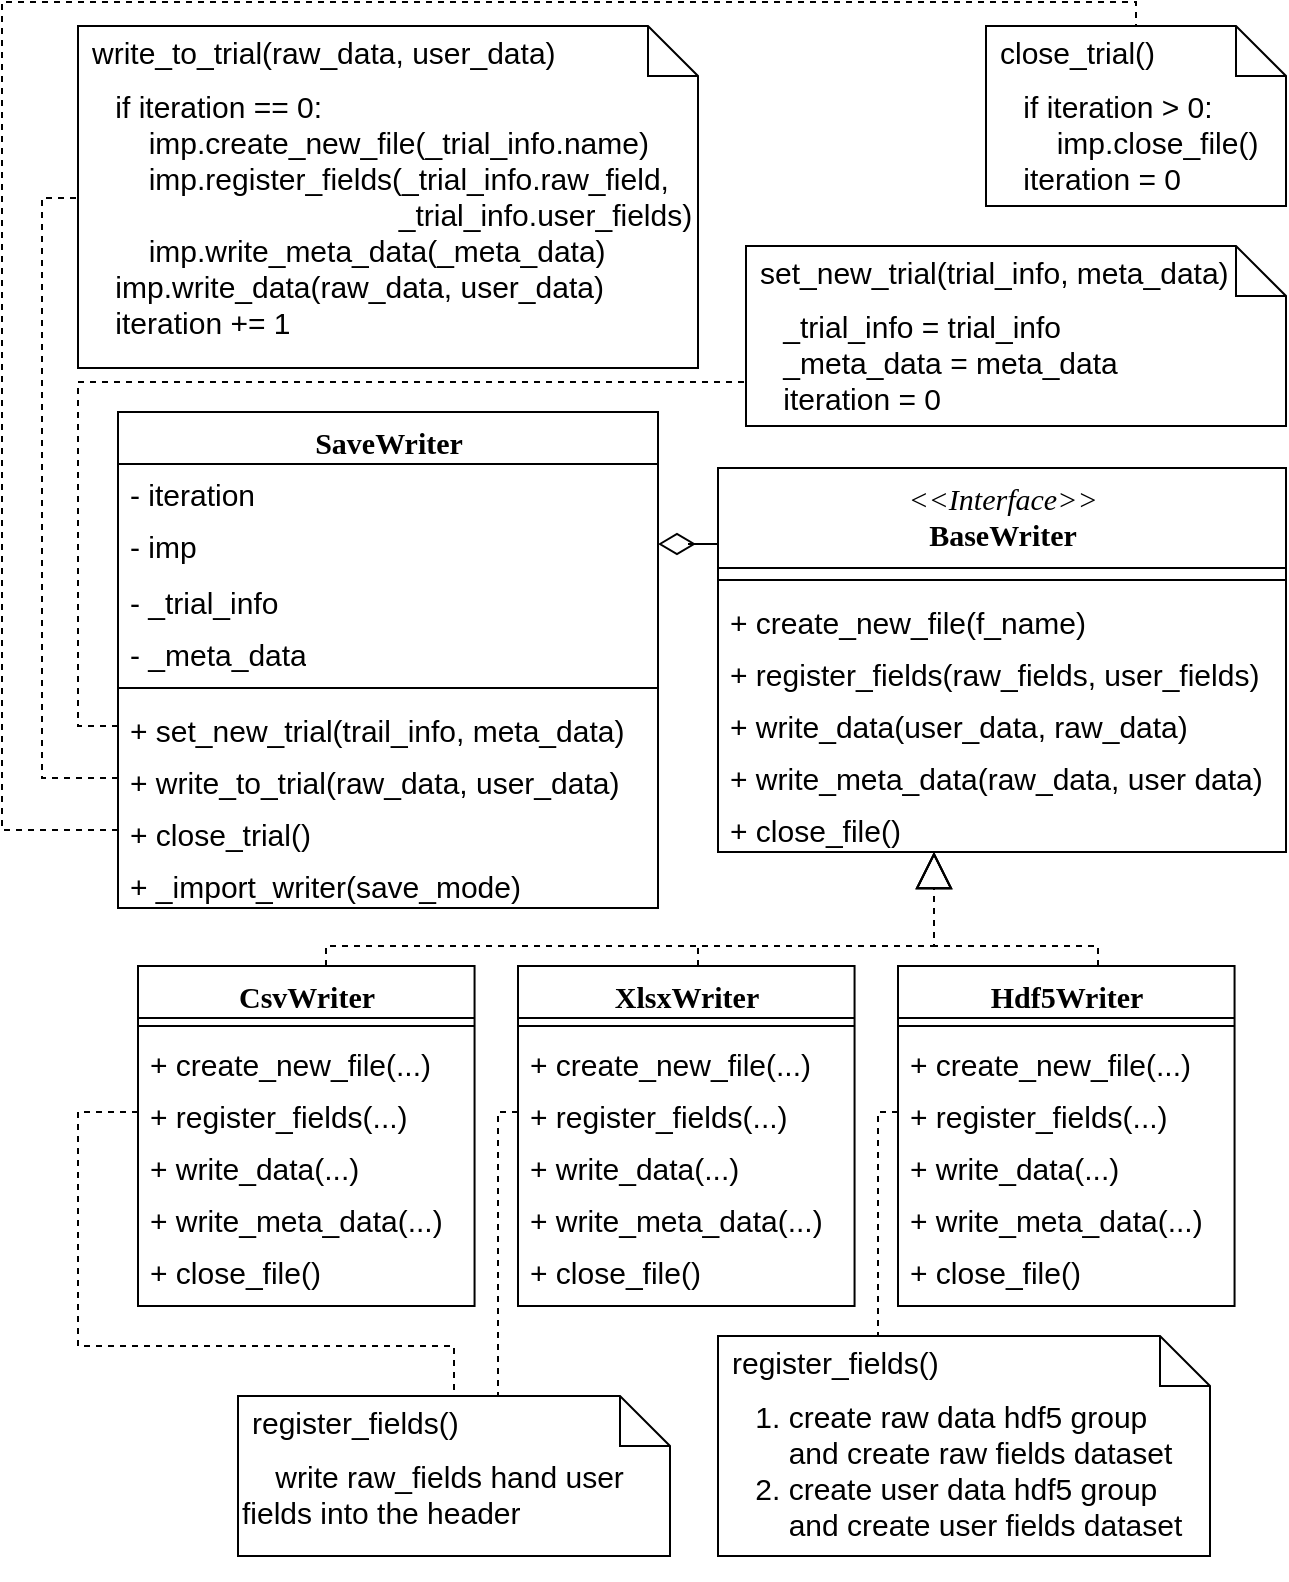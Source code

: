 <mxfile version="14.0.1" type="github">
  <diagram id="C5RBs43oDa-KdzZeNtuy" name="Page-1">
    <mxGraphModel dx="3716" dy="1100" grid="1" gridSize="10" guides="1" tooltips="1" connect="1" arrows="1" fold="1" page="1" pageScale="1" pageWidth="827" pageHeight="1169" math="0" shadow="0">
      <root>
        <mxCell id="WIyWlLk6GJQsqaUBKTNV-0" />
        <mxCell id="WIyWlLk6GJQsqaUBKTNV-1" parent="WIyWlLk6GJQsqaUBKTNV-0" />
        <mxCell id="AmHbZHZlYUlvdZBNM_50-43" value="SaveWriter" style="swimlane;html=1;fontStyle=1;align=center;verticalAlign=top;childLayout=stackLayout;horizontal=1;startSize=26;horizontalStack=0;resizeParent=1;resizeLast=0;collapsible=1;marginBottom=0;swimlaneFillColor=#ffffff;rounded=0;shadow=0;comic=0;labelBackgroundColor=none;strokeWidth=1;fillColor=none;fontFamily=Verdana;fontSize=15;" parent="WIyWlLk6GJQsqaUBKTNV-1" vertex="1">
          <mxGeometry x="-1522" y="395" width="270" height="248" as="geometry">
            <mxRectangle x="-1010" y="240" width="130" height="26" as="alternateBounds" />
          </mxGeometry>
        </mxCell>
        <mxCell id="PrIXuy7PniAQYLnB4FNg-18" value="- iteration" style="text;html=1;strokeColor=none;fillColor=none;align=left;verticalAlign=top;spacingLeft=4;spacingRight=4;whiteSpace=wrap;overflow=hidden;rotatable=0;points=[[0,0.5],[1,0.5]];portConstraint=eastwest;fontSize=15;" parent="AmHbZHZlYUlvdZBNM_50-43" vertex="1">
          <mxGeometry y="26" width="270" height="26" as="geometry" />
        </mxCell>
        <mxCell id="PrIXuy7PniAQYLnB4FNg-28" value="- imp" style="text;html=1;strokeColor=none;fillColor=none;align=left;verticalAlign=top;spacingLeft=4;spacingRight=4;whiteSpace=wrap;overflow=hidden;rotatable=0;points=[[0,0.5],[1,0.5]];portConstraint=eastwest;fontSize=15;" parent="AmHbZHZlYUlvdZBNM_50-43" vertex="1">
          <mxGeometry y="52" width="270" height="28" as="geometry" />
        </mxCell>
        <mxCell id="PrIXuy7PniAQYLnB4FNg-31" value="- _trial_info" style="text;html=1;strokeColor=none;fillColor=none;align=left;verticalAlign=top;spacingLeft=4;spacingRight=4;whiteSpace=wrap;overflow=hidden;rotatable=0;points=[[0,0.5],[1,0.5]];portConstraint=eastwest;fontSize=15;" parent="AmHbZHZlYUlvdZBNM_50-43" vertex="1">
          <mxGeometry y="80" width="270" height="26" as="geometry" />
        </mxCell>
        <mxCell id="PrIXuy7PniAQYLnB4FNg-32" value="- _meta_data" style="text;html=1;strokeColor=none;fillColor=none;align=left;verticalAlign=top;spacingLeft=4;spacingRight=4;whiteSpace=wrap;overflow=hidden;rotatable=0;points=[[0,0.5],[1,0.5]];portConstraint=eastwest;fontSize=15;" parent="AmHbZHZlYUlvdZBNM_50-43" vertex="1">
          <mxGeometry y="106" width="270" height="26" as="geometry" />
        </mxCell>
        <mxCell id="AmHbZHZlYUlvdZBNM_50-47" value="" style="line;html=1;strokeWidth=1;fillColor=none;align=left;verticalAlign=middle;spacingTop=-1;spacingLeft=3;spacingRight=3;rotatable=0;labelPosition=right;points=[];portConstraint=eastwest;fontSize=15;" parent="AmHbZHZlYUlvdZBNM_50-43" vertex="1">
          <mxGeometry y="132" width="270" height="12" as="geometry" />
        </mxCell>
        <mxCell id="AmHbZHZlYUlvdZBNM_50-48" value="+ set_new_trial(trail_info, meta_data)" style="text;html=1;strokeColor=none;fillColor=none;align=left;verticalAlign=top;spacingLeft=4;spacingRight=4;whiteSpace=wrap;overflow=hidden;rotatable=0;points=[[0,0.5],[1,0.5]];portConstraint=eastwest;fontSize=15;" parent="AmHbZHZlYUlvdZBNM_50-43" vertex="1">
          <mxGeometry y="144" width="270" height="26" as="geometry" />
        </mxCell>
        <mxCell id="PrIXuy7PniAQYLnB4FNg-16" value="+ write_to_trial(raw_data, user_data)" style="text;html=1;strokeColor=none;fillColor=none;align=left;verticalAlign=top;spacingLeft=4;spacingRight=4;whiteSpace=wrap;overflow=hidden;rotatable=0;points=[[0,0.5],[1,0.5]];portConstraint=eastwest;fontSize=15;" parent="AmHbZHZlYUlvdZBNM_50-43" vertex="1">
          <mxGeometry y="170" width="270" height="26" as="geometry" />
        </mxCell>
        <mxCell id="PrIXuy7PniAQYLnB4FNg-17" value="+ close_trial()" style="text;html=1;strokeColor=none;fillColor=none;align=left;verticalAlign=top;spacingLeft=4;spacingRight=4;whiteSpace=wrap;overflow=hidden;rotatable=0;points=[[0,0.5],[1,0.5]];portConstraint=eastwest;fontSize=15;" parent="AmHbZHZlYUlvdZBNM_50-43" vertex="1">
          <mxGeometry y="196" width="270" height="26" as="geometry" />
        </mxCell>
        <mxCell id="PrIXuy7PniAQYLnB4FNg-20" value="+ _import_writer(save_mode)" style="text;html=1;strokeColor=none;fillColor=none;align=left;verticalAlign=top;spacingLeft=4;spacingRight=4;whiteSpace=wrap;overflow=hidden;rotatable=0;points=[[0,0.5],[1,0.5]];portConstraint=eastwest;fontSize=15;" parent="AmHbZHZlYUlvdZBNM_50-43" vertex="1">
          <mxGeometry y="222" width="270" height="26" as="geometry" />
        </mxCell>
        <mxCell id="AmHbZHZlYUlvdZBNM_50-54" style="edgeStyle=orthogonalEdgeStyle;rounded=0;html=1;labelBackgroundColor=none;startArrow=none;startFill=0;startSize=8;endArrow=diamondThin;endFill=0;endSize=16;fontFamily=Verdana;fontSize=15;" parent="WIyWlLk6GJQsqaUBKTNV-1" source="AmHbZHZlYUlvdZBNM_50-122" edge="1" target="PrIXuy7PniAQYLnB4FNg-28">
          <mxGeometry relative="1" as="geometry">
            <mxPoint x="-1214" y="461" as="sourcePoint" />
            <mxPoint x="-1244" y="461" as="targetPoint" />
            <Array as="points">
              <mxPoint x="-1237" y="461" />
              <mxPoint x="-1237" y="461" />
            </Array>
          </mxGeometry>
        </mxCell>
        <mxCell id="AmHbZHZlYUlvdZBNM_50-122" value="&lt;span style=&quot;font-weight: normal&quot;&gt;&lt;i&gt;&amp;lt;&amp;lt;Interface&amp;gt;&amp;gt;&lt;br&gt;&lt;/i&gt;&lt;/span&gt;BaseWriter" style="swimlane;html=1;fontStyle=1;align=center;verticalAlign=top;childLayout=stackLayout;horizontal=1;startSize=50;horizontalStack=0;resizeParent=1;resizeLast=0;collapsible=1;marginBottom=0;swimlaneFillColor=#ffffff;rounded=0;shadow=0;comic=0;labelBackgroundColor=none;strokeWidth=1;fillColor=none;fontFamily=Verdana;fontSize=15;" parent="WIyWlLk6GJQsqaUBKTNV-1" vertex="1">
          <mxGeometry x="-1222" y="423" width="284" height="192" as="geometry">
            <mxRectangle x="-1010" y="240" width="130" height="26" as="alternateBounds" />
          </mxGeometry>
        </mxCell>
        <mxCell id="AmHbZHZlYUlvdZBNM_50-123" value="" style="line;html=1;strokeWidth=1;fillColor=none;align=left;verticalAlign=middle;spacingTop=-1;spacingLeft=3;spacingRight=3;rotatable=0;labelPosition=right;points=[];portConstraint=eastwest;fontSize=15;" parent="AmHbZHZlYUlvdZBNM_50-122" vertex="1">
          <mxGeometry y="50" width="284" height="12" as="geometry" />
        </mxCell>
        <mxCell id="AmHbZHZlYUlvdZBNM_50-124" value="+ create_new_file(f_name)" style="text;html=1;strokeColor=none;fillColor=none;align=left;verticalAlign=top;spacingLeft=4;spacingRight=4;whiteSpace=wrap;overflow=hidden;rotatable=0;points=[[0,0.5],[1,0.5]];portConstraint=eastwest;fontSize=15;" parent="AmHbZHZlYUlvdZBNM_50-122" vertex="1">
          <mxGeometry y="62" width="284" height="26" as="geometry" />
        </mxCell>
        <mxCell id="AmHbZHZlYUlvdZBNM_50-125" value="+ register_fields(raw_fields, user_fields)" style="text;html=1;strokeColor=none;fillColor=none;align=left;verticalAlign=top;spacingLeft=4;spacingRight=4;whiteSpace=wrap;overflow=hidden;rotatable=0;points=[[0,0.5],[1,0.5]];portConstraint=eastwest;fontSize=15;" parent="AmHbZHZlYUlvdZBNM_50-122" vertex="1">
          <mxGeometry y="88" width="284" height="26" as="geometry" />
        </mxCell>
        <mxCell id="AmHbZHZlYUlvdZBNM_50-126" value="+ write_data(user_data, raw_data)" style="text;html=1;strokeColor=none;fillColor=none;align=left;verticalAlign=top;spacingLeft=4;spacingRight=4;whiteSpace=wrap;overflow=hidden;rotatable=0;points=[[0,0.5],[1,0.5]];portConstraint=eastwest;fontSize=15;" parent="AmHbZHZlYUlvdZBNM_50-122" vertex="1">
          <mxGeometry y="114" width="284" height="26" as="geometry" />
        </mxCell>
        <mxCell id="AmHbZHZlYUlvdZBNM_50-127" value="+ write_meta_data(raw_data, user data)" style="text;html=1;strokeColor=none;fillColor=none;align=left;verticalAlign=top;spacingLeft=4;spacingRight=4;whiteSpace=wrap;overflow=hidden;rotatable=0;points=[[0,0.5],[1,0.5]];portConstraint=eastwest;fontSize=15;" parent="AmHbZHZlYUlvdZBNM_50-122" vertex="1">
          <mxGeometry y="140" width="284" height="26" as="geometry" />
        </mxCell>
        <mxCell id="PrIXuy7PniAQYLnB4FNg-0" value="+ close_file()" style="text;html=1;strokeColor=none;fillColor=none;align=left;verticalAlign=top;spacingLeft=4;spacingRight=4;whiteSpace=wrap;overflow=hidden;rotatable=0;points=[[0,0.5],[1,0.5]];portConstraint=eastwest;fontSize=15;" parent="AmHbZHZlYUlvdZBNM_50-122" vertex="1">
          <mxGeometry y="166" width="284" height="26" as="geometry" />
        </mxCell>
        <mxCell id="AmHbZHZlYUlvdZBNM_50-149" style="edgeStyle=orthogonalEdgeStyle;rounded=0;html=1;dashed=1;labelBackgroundColor=none;startArrow=none;startFill=0;startSize=8;endArrow=block;endFill=0;endSize=16;fontFamily=Verdana;fontSize=15;" parent="WIyWlLk6GJQsqaUBKTNV-1" source="AmHbZHZlYUlvdZBNM_50-55" target="AmHbZHZlYUlvdZBNM_50-122" edge="1">
          <mxGeometry relative="1" as="geometry">
            <Array as="points">
              <mxPoint x="-1418" y="662" />
              <mxPoint x="-1114" y="662" />
            </Array>
            <mxPoint x="-1024.86" y="682" as="sourcePoint" />
            <mxPoint x="-1076" y="704" as="targetPoint" />
          </mxGeometry>
        </mxCell>
        <mxCell id="AmHbZHZlYUlvdZBNM_50-150" value="&amp;nbsp; &amp;nbsp; _trial_info = trial_info&lt;br&gt;&amp;nbsp; &amp;nbsp; _meta_data = meta_data&lt;br&gt;&amp;nbsp; &amp;nbsp; iteration = 0" style="shape=note2;boundedLbl=1;whiteSpace=wrap;html=1;size=25;verticalAlign=top;align=left;fontSize=15;" parent="WIyWlLk6GJQsqaUBKTNV-1" vertex="1">
          <mxGeometry x="-1208" y="312" width="270" height="90" as="geometry" />
        </mxCell>
        <mxCell id="AmHbZHZlYUlvdZBNM_50-151" value="set_new_trial(trial_info, meta_data)" style="resizeWidth=1;part=1;strokeColor=none;fillColor=none;align=left;spacingLeft=5;fontSize=15;" parent="AmHbZHZlYUlvdZBNM_50-150" vertex="1">
          <mxGeometry width="270.0" height="25" relative="1" as="geometry" />
        </mxCell>
        <mxCell id="AmHbZHZlYUlvdZBNM_50-55" value="CsvWriter" style="swimlane;html=1;fontStyle=1;align=center;verticalAlign=top;childLayout=stackLayout;horizontal=1;startSize=26;horizontalStack=0;resizeParent=1;resizeLast=0;collapsible=1;marginBottom=0;swimlaneFillColor=#ffffff;rounded=0;shadow=0;comic=0;labelBackgroundColor=none;strokeWidth=1;fontFamily=Verdana;fontSize=15;" parent="WIyWlLk6GJQsqaUBKTNV-1" vertex="1">
          <mxGeometry x="-1512" y="672" width="168.28" height="170" as="geometry" />
        </mxCell>
        <mxCell id="AmHbZHZlYUlvdZBNM_50-56" value="" style="line;html=1;strokeWidth=1;fillColor=none;align=left;verticalAlign=middle;spacingTop=-1;spacingLeft=3;spacingRight=3;rotatable=0;labelPosition=right;points=[];portConstraint=eastwest;fontSize=15;" parent="AmHbZHZlYUlvdZBNM_50-55" vertex="1">
          <mxGeometry y="26" width="168.28" height="8" as="geometry" />
        </mxCell>
        <mxCell id="AmHbZHZlYUlvdZBNM_50-57" value="+ create_new_file(...)" style="text;html=1;strokeColor=none;fillColor=none;align=left;verticalAlign=top;spacingLeft=4;spacingRight=4;whiteSpace=wrap;overflow=hidden;rotatable=0;points=[[0,0.5],[1,0.5]];portConstraint=eastwest;fontSize=15;" parent="AmHbZHZlYUlvdZBNM_50-55" vertex="1">
          <mxGeometry y="34" width="168.28" height="26" as="geometry" />
        </mxCell>
        <mxCell id="AmHbZHZlYUlvdZBNM_50-58" value="+ register_fields(...)" style="text;html=1;strokeColor=none;fillColor=none;align=left;verticalAlign=top;spacingLeft=4;spacingRight=4;whiteSpace=wrap;overflow=hidden;rotatable=0;points=[[0,0.5],[1,0.5]];portConstraint=eastwest;fontSize=15;" parent="AmHbZHZlYUlvdZBNM_50-55" vertex="1">
          <mxGeometry y="60" width="168.28" height="26" as="geometry" />
        </mxCell>
        <mxCell id="AmHbZHZlYUlvdZBNM_50-129" value="+ write_data(...)" style="text;html=1;strokeColor=none;fillColor=none;align=left;verticalAlign=top;spacingLeft=4;spacingRight=4;whiteSpace=wrap;overflow=hidden;rotatable=0;points=[[0,0.5],[1,0.5]];portConstraint=eastwest;fontSize=15;" parent="AmHbZHZlYUlvdZBNM_50-55" vertex="1">
          <mxGeometry y="86" width="168.28" height="26" as="geometry" />
        </mxCell>
        <mxCell id="AmHbZHZlYUlvdZBNM_50-128" value="+ write_meta_data(...)" style="text;html=1;strokeColor=none;fillColor=none;align=left;verticalAlign=top;spacingLeft=4;spacingRight=4;whiteSpace=wrap;overflow=hidden;rotatable=0;points=[[0,0.5],[1,0.5]];portConstraint=eastwest;fontSize=15;" parent="AmHbZHZlYUlvdZBNM_50-55" vertex="1">
          <mxGeometry y="112" width="168.28" height="26" as="geometry" />
        </mxCell>
        <mxCell id="PrIXuy7PniAQYLnB4FNg-1" value="+ close_file()" style="text;html=1;strokeColor=none;fillColor=none;align=left;verticalAlign=top;spacingLeft=4;spacingRight=4;whiteSpace=wrap;overflow=hidden;rotatable=0;points=[[0,0.5],[1,0.5]];portConstraint=eastwest;fontSize=15;" parent="AmHbZHZlYUlvdZBNM_50-55" vertex="1">
          <mxGeometry y="138" width="168.28" height="32" as="geometry" />
        </mxCell>
        <mxCell id="PrIXuy7PniAQYLnB4FNg-2" value="XlsxWriter" style="swimlane;html=1;fontStyle=1;align=center;verticalAlign=top;childLayout=stackLayout;horizontal=1;startSize=26;horizontalStack=0;resizeParent=1;resizeLast=0;collapsible=1;marginBottom=0;swimlaneFillColor=#ffffff;rounded=0;shadow=0;comic=0;labelBackgroundColor=none;strokeWidth=1;fontFamily=Verdana;fontSize=15;" parent="WIyWlLk6GJQsqaUBKTNV-1" vertex="1">
          <mxGeometry x="-1322" y="672" width="168.28" height="170" as="geometry" />
        </mxCell>
        <mxCell id="PrIXuy7PniAQYLnB4FNg-3" value="" style="line;html=1;strokeWidth=1;fillColor=none;align=left;verticalAlign=middle;spacingTop=-1;spacingLeft=3;spacingRight=3;rotatable=0;labelPosition=right;points=[];portConstraint=eastwest;fontSize=15;" parent="PrIXuy7PniAQYLnB4FNg-2" vertex="1">
          <mxGeometry y="26" width="168.28" height="8" as="geometry" />
        </mxCell>
        <mxCell id="PrIXuy7PniAQYLnB4FNg-4" value="+ create_new_file(...)" style="text;html=1;strokeColor=none;fillColor=none;align=left;verticalAlign=top;spacingLeft=4;spacingRight=4;whiteSpace=wrap;overflow=hidden;rotatable=0;points=[[0,0.5],[1,0.5]];portConstraint=eastwest;fontSize=15;" parent="PrIXuy7PniAQYLnB4FNg-2" vertex="1">
          <mxGeometry y="34" width="168.28" height="26" as="geometry" />
        </mxCell>
        <mxCell id="PrIXuy7PniAQYLnB4FNg-5" value="+ register_fields(...)" style="text;html=1;strokeColor=none;fillColor=none;align=left;verticalAlign=top;spacingLeft=4;spacingRight=4;whiteSpace=wrap;overflow=hidden;rotatable=0;points=[[0,0.5],[1,0.5]];portConstraint=eastwest;fontSize=15;" parent="PrIXuy7PniAQYLnB4FNg-2" vertex="1">
          <mxGeometry y="60" width="168.28" height="26" as="geometry" />
        </mxCell>
        <mxCell id="PrIXuy7PniAQYLnB4FNg-6" value="+ write_data(...)" style="text;html=1;strokeColor=none;fillColor=none;align=left;verticalAlign=top;spacingLeft=4;spacingRight=4;whiteSpace=wrap;overflow=hidden;rotatable=0;points=[[0,0.5],[1,0.5]];portConstraint=eastwest;fontSize=15;" parent="PrIXuy7PniAQYLnB4FNg-2" vertex="1">
          <mxGeometry y="86" width="168.28" height="26" as="geometry" />
        </mxCell>
        <mxCell id="PrIXuy7PniAQYLnB4FNg-7" value="+ write_meta_data(...)" style="text;html=1;strokeColor=none;fillColor=none;align=left;verticalAlign=top;spacingLeft=4;spacingRight=4;whiteSpace=wrap;overflow=hidden;rotatable=0;points=[[0,0.5],[1,0.5]];portConstraint=eastwest;fontSize=15;" parent="PrIXuy7PniAQYLnB4FNg-2" vertex="1">
          <mxGeometry y="112" width="168.28" height="26" as="geometry" />
        </mxCell>
        <mxCell id="PrIXuy7PniAQYLnB4FNg-8" value="+ close_file()" style="text;html=1;strokeColor=none;fillColor=none;align=left;verticalAlign=top;spacingLeft=4;spacingRight=4;whiteSpace=wrap;overflow=hidden;rotatable=0;points=[[0,0.5],[1,0.5]];portConstraint=eastwest;fontSize=15;" parent="PrIXuy7PniAQYLnB4FNg-2" vertex="1">
          <mxGeometry y="138" width="168.28" height="32" as="geometry" />
        </mxCell>
        <mxCell id="PrIXuy7PniAQYLnB4FNg-9" value="Hdf5Writer" style="swimlane;html=1;fontStyle=1;align=center;verticalAlign=top;childLayout=stackLayout;horizontal=1;startSize=26;horizontalStack=0;resizeParent=1;resizeLast=0;collapsible=1;marginBottom=0;swimlaneFillColor=#ffffff;rounded=0;shadow=0;comic=0;labelBackgroundColor=none;strokeWidth=1;fontFamily=Verdana;fontSize=15;" parent="WIyWlLk6GJQsqaUBKTNV-1" vertex="1">
          <mxGeometry x="-1132" y="672" width="168.28" height="170" as="geometry" />
        </mxCell>
        <mxCell id="PrIXuy7PniAQYLnB4FNg-10" value="" style="line;html=1;strokeWidth=1;fillColor=none;align=left;verticalAlign=middle;spacingTop=-1;spacingLeft=3;spacingRight=3;rotatable=0;labelPosition=right;points=[];portConstraint=eastwest;fontSize=15;" parent="PrIXuy7PniAQYLnB4FNg-9" vertex="1">
          <mxGeometry y="26" width="168.28" height="8" as="geometry" />
        </mxCell>
        <mxCell id="PrIXuy7PniAQYLnB4FNg-11" value="+ create_new_file(...)" style="text;html=1;strokeColor=none;fillColor=none;align=left;verticalAlign=top;spacingLeft=4;spacingRight=4;whiteSpace=wrap;overflow=hidden;rotatable=0;points=[[0,0.5],[1,0.5]];portConstraint=eastwest;fontSize=15;" parent="PrIXuy7PniAQYLnB4FNg-9" vertex="1">
          <mxGeometry y="34" width="168.28" height="26" as="geometry" />
        </mxCell>
        <mxCell id="PrIXuy7PniAQYLnB4FNg-12" value="+ register_fields(...)" style="text;html=1;strokeColor=none;fillColor=none;align=left;verticalAlign=top;spacingLeft=4;spacingRight=4;whiteSpace=wrap;overflow=hidden;rotatable=0;points=[[0,0.5],[1,0.5]];portConstraint=eastwest;fontSize=15;" parent="PrIXuy7PniAQYLnB4FNg-9" vertex="1">
          <mxGeometry y="60" width="168.28" height="26" as="geometry" />
        </mxCell>
        <mxCell id="PrIXuy7PniAQYLnB4FNg-13" value="+ write_data(...)" style="text;html=1;strokeColor=none;fillColor=none;align=left;verticalAlign=top;spacingLeft=4;spacingRight=4;whiteSpace=wrap;overflow=hidden;rotatable=0;points=[[0,0.5],[1,0.5]];portConstraint=eastwest;fontSize=15;" parent="PrIXuy7PniAQYLnB4FNg-9" vertex="1">
          <mxGeometry y="86" width="168.28" height="26" as="geometry" />
        </mxCell>
        <mxCell id="PrIXuy7PniAQYLnB4FNg-14" value="+ write_meta_data(...)" style="text;html=1;strokeColor=none;fillColor=none;align=left;verticalAlign=top;spacingLeft=4;spacingRight=4;whiteSpace=wrap;overflow=hidden;rotatable=0;points=[[0,0.5],[1,0.5]];portConstraint=eastwest;fontSize=15;" parent="PrIXuy7PniAQYLnB4FNg-9" vertex="1">
          <mxGeometry y="112" width="168.28" height="26" as="geometry" />
        </mxCell>
        <mxCell id="PrIXuy7PniAQYLnB4FNg-15" value="+ close_file()" style="text;html=1;strokeColor=none;fillColor=none;align=left;verticalAlign=top;spacingLeft=4;spacingRight=4;whiteSpace=wrap;overflow=hidden;rotatable=0;points=[[0,0.5],[1,0.5]];portConstraint=eastwest;fontSize=15;" parent="PrIXuy7PniAQYLnB4FNg-9" vertex="1">
          <mxGeometry y="138" width="168.28" height="26" as="geometry" />
        </mxCell>
        <mxCell id="PrIXuy7PniAQYLnB4FNg-33" value="&amp;nbsp; &amp;nbsp; if iteration == 0:&lt;br&gt;&amp;nbsp; &amp;nbsp; &amp;nbsp; &amp;nbsp; imp.create_new_file(_trial_info.name)&lt;br&gt;&amp;nbsp; &amp;nbsp; &amp;nbsp; &amp;nbsp; imp.register_fields(_trial_info.raw_field,&lt;br&gt;&amp;nbsp; &amp;nbsp; &amp;nbsp; &amp;nbsp; &amp;nbsp; &amp;nbsp; &amp;nbsp; &amp;nbsp; &amp;nbsp; &amp;nbsp; &amp;nbsp; &amp;nbsp; &amp;nbsp; &amp;nbsp; &amp;nbsp; &amp;nbsp; &amp;nbsp; &amp;nbsp; &amp;nbsp; _trial_info.user_fields)&lt;br&gt;&amp;nbsp; &amp;nbsp; &amp;nbsp; &amp;nbsp; imp.write_meta_data(_meta_data)&lt;br&gt;&amp;nbsp; &amp;nbsp; imp.write_data(raw_data, user_data)&lt;br&gt;&amp;nbsp; &amp;nbsp; iteration += 1" style="shape=note2;boundedLbl=1;whiteSpace=wrap;html=1;size=25;verticalAlign=top;align=left;fontSize=15;" parent="WIyWlLk6GJQsqaUBKTNV-1" vertex="1">
          <mxGeometry x="-1542" y="202" width="310" height="171" as="geometry" />
        </mxCell>
        <mxCell id="PrIXuy7PniAQYLnB4FNg-34" value="write_to_trial(raw_data, user_data)" style="resizeWidth=1;part=1;strokeColor=none;fillColor=none;align=left;spacingLeft=5;fontSize=15;" parent="PrIXuy7PniAQYLnB4FNg-33" vertex="1">
          <mxGeometry width="310.0" height="25" relative="1" as="geometry" />
        </mxCell>
        <mxCell id="PrIXuy7PniAQYLnB4FNg-36" value="&amp;nbsp; &amp;nbsp; if iteration &amp;gt; 0:&lt;br&gt;&amp;nbsp; &amp;nbsp; &amp;nbsp; &amp;nbsp; imp.close_file()&lt;br&gt;&amp;nbsp; &amp;nbsp; iteration = 0" style="shape=note2;boundedLbl=1;whiteSpace=wrap;html=1;size=25;verticalAlign=top;align=left;fontSize=15;" parent="WIyWlLk6GJQsqaUBKTNV-1" vertex="1">
          <mxGeometry x="-1088" y="202" width="150" height="90" as="geometry" />
        </mxCell>
        <mxCell id="PrIXuy7PniAQYLnB4FNg-37" value="close_trial()" style="resizeWidth=1;part=1;strokeColor=none;fillColor=none;align=left;spacingLeft=5;fontSize=15;" parent="PrIXuy7PniAQYLnB4FNg-36" vertex="1">
          <mxGeometry width="150.0" height="25" relative="1" as="geometry" />
        </mxCell>
        <mxCell id="PrIXuy7PniAQYLnB4FNg-39" style="edgeStyle=orthogonalEdgeStyle;rounded=0;html=1;dashed=1;labelBackgroundColor=none;startArrow=none;startFill=0;startSize=8;endArrow=block;endFill=0;endSize=16;fontFamily=Verdana;fontSize=15;" parent="WIyWlLk6GJQsqaUBKTNV-1" source="PrIXuy7PniAQYLnB4FNg-2" target="AmHbZHZlYUlvdZBNM_50-122" edge="1">
          <mxGeometry relative="1" as="geometry">
            <Array as="points">
              <mxPoint x="-1232" y="662" />
              <mxPoint x="-1114" y="662" />
            </Array>
            <mxPoint x="-1273" y="682" as="sourcePoint" />
            <mxPoint x="-1114" y="624" as="targetPoint" />
          </mxGeometry>
        </mxCell>
        <mxCell id="PrIXuy7PniAQYLnB4FNg-40" style="edgeStyle=orthogonalEdgeStyle;rounded=0;html=1;dashed=1;labelBackgroundColor=none;startArrow=none;startFill=0;startSize=8;endArrow=block;endFill=0;endSize=16;fontFamily=Verdana;fontSize=15;" parent="WIyWlLk6GJQsqaUBKTNV-1" source="PrIXuy7PniAQYLnB4FNg-9" target="AmHbZHZlYUlvdZBNM_50-122" edge="1">
          <mxGeometry relative="1" as="geometry">
            <Array as="points">
              <mxPoint x="-1032" y="662" />
              <mxPoint x="-1114" y="662" />
            </Array>
            <mxPoint x="-1104" y="682" as="sourcePoint" />
            <mxPoint x="-1104" y="624" as="targetPoint" />
          </mxGeometry>
        </mxCell>
        <mxCell id="DF5kBo6IlGlXPHQ93BRQ-0" value="&amp;nbsp; &amp;nbsp; 1. create raw data hdf5 group&lt;br&gt;&amp;nbsp; &amp;nbsp; &amp;nbsp; &amp;nbsp; and create raw fields dataset&lt;br&gt;&amp;nbsp; &amp;nbsp; 2. create user data hdf5 group&lt;br&gt;&amp;nbsp; &amp;nbsp; &amp;nbsp; &amp;nbsp; and create user fields dataset&lt;br&gt;&amp;nbsp;&amp;nbsp;" style="shape=note2;boundedLbl=1;whiteSpace=wrap;html=1;size=25;verticalAlign=top;align=left;fontSize=15;" vertex="1" parent="WIyWlLk6GJQsqaUBKTNV-1">
          <mxGeometry x="-1222" y="857" width="246" height="110" as="geometry" />
        </mxCell>
        <mxCell id="DF5kBo6IlGlXPHQ93BRQ-1" value="register_fields()" style="resizeWidth=1;part=1;strokeColor=none;fillColor=none;align=left;spacingLeft=5;fontSize=15;" vertex="1" parent="DF5kBo6IlGlXPHQ93BRQ-0">
          <mxGeometry width="246.0" height="25" relative="1" as="geometry" />
        </mxCell>
        <mxCell id="DF5kBo6IlGlXPHQ93BRQ-2" style="edgeStyle=orthogonalEdgeStyle;rounded=0;orthogonalLoop=1;jettySize=auto;html=1;exitX=0;exitY=0.5;exitDx=0;exitDy=0;dashed=1;endArrow=none;endFill=0;" edge="1" parent="WIyWlLk6GJQsqaUBKTNV-1" source="PrIXuy7PniAQYLnB4FNg-12" target="DF5kBo6IlGlXPHQ93BRQ-1">
          <mxGeometry relative="1" as="geometry">
            <Array as="points">
              <mxPoint x="-1142" y="745" />
            </Array>
          </mxGeometry>
        </mxCell>
        <mxCell id="DF5kBo6IlGlXPHQ93BRQ-5" value="&amp;nbsp; &amp;nbsp; write raw_fields hand user fields into the header&lt;br&gt;&amp;nbsp;&amp;nbsp;" style="shape=note2;boundedLbl=1;whiteSpace=wrap;html=1;size=25;verticalAlign=top;align=left;fontSize=15;" vertex="1" parent="WIyWlLk6GJQsqaUBKTNV-1">
          <mxGeometry x="-1462" y="887" width="216" height="80" as="geometry" />
        </mxCell>
        <mxCell id="DF5kBo6IlGlXPHQ93BRQ-6" value="register_fields()" style="resizeWidth=1;part=1;strokeColor=none;fillColor=none;align=left;spacingLeft=5;fontSize=15;" vertex="1" parent="DF5kBo6IlGlXPHQ93BRQ-5">
          <mxGeometry width="216.0" height="25" relative="1" as="geometry" />
        </mxCell>
        <mxCell id="DF5kBo6IlGlXPHQ93BRQ-7" style="edgeStyle=orthogonalEdgeStyle;rounded=0;orthogonalLoop=1;jettySize=auto;html=1;exitX=0;exitY=0.5;exitDx=0;exitDy=0;dashed=1;endArrow=none;endFill=0;" edge="1" parent="WIyWlLk6GJQsqaUBKTNV-1" source="AmHbZHZlYUlvdZBNM_50-58" target="DF5kBo6IlGlXPHQ93BRQ-5">
          <mxGeometry relative="1" as="geometry">
            <mxPoint x="-1592" y="882" as="targetPoint" />
            <Array as="points">
              <mxPoint x="-1542" y="745" />
              <mxPoint x="-1542" y="862" />
              <mxPoint x="-1354" y="862" />
            </Array>
          </mxGeometry>
        </mxCell>
        <mxCell id="DF5kBo6IlGlXPHQ93BRQ-8" style="edgeStyle=orthogonalEdgeStyle;rounded=0;orthogonalLoop=1;jettySize=auto;html=1;exitX=0;exitY=0.5;exitDx=0;exitDy=0;dashed=1;endArrow=none;endFill=0;" edge="1" parent="WIyWlLk6GJQsqaUBKTNV-1" source="PrIXuy7PniAQYLnB4FNg-5" target="DF5kBo6IlGlXPHQ93BRQ-5">
          <mxGeometry relative="1" as="geometry">
            <Array as="points">
              <mxPoint x="-1332" y="745" />
            </Array>
          </mxGeometry>
        </mxCell>
        <mxCell id="DF5kBo6IlGlXPHQ93BRQ-9" style="edgeStyle=orthogonalEdgeStyle;rounded=0;orthogonalLoop=1;jettySize=auto;html=1;exitX=0;exitY=0.5;exitDx=0;exitDy=0;dashed=1;endArrow=none;endFill=0;" edge="1" parent="WIyWlLk6GJQsqaUBKTNV-1" source="AmHbZHZlYUlvdZBNM_50-48" target="AmHbZHZlYUlvdZBNM_50-150">
          <mxGeometry relative="1" as="geometry">
            <Array as="points">
              <mxPoint x="-1542" y="552" />
              <mxPoint x="-1542" y="380" />
            </Array>
          </mxGeometry>
        </mxCell>
        <mxCell id="DF5kBo6IlGlXPHQ93BRQ-10" style="edgeStyle=orthogonalEdgeStyle;rounded=0;orthogonalLoop=1;jettySize=auto;html=1;exitX=0;exitY=0.5;exitDx=0;exitDy=0;dashed=1;endArrow=none;endFill=0;" edge="1" parent="WIyWlLk6GJQsqaUBKTNV-1" source="PrIXuy7PniAQYLnB4FNg-16" target="PrIXuy7PniAQYLnB4FNg-33">
          <mxGeometry relative="1" as="geometry">
            <Array as="points">
              <mxPoint x="-1560" y="578" />
              <mxPoint x="-1560" y="288" />
            </Array>
          </mxGeometry>
        </mxCell>
        <mxCell id="DF5kBo6IlGlXPHQ93BRQ-11" style="edgeStyle=orthogonalEdgeStyle;rounded=0;orthogonalLoop=1;jettySize=auto;html=1;exitX=0;exitY=0.5;exitDx=0;exitDy=0;dashed=1;endArrow=none;endFill=0;" edge="1" parent="WIyWlLk6GJQsqaUBKTNV-1" source="PrIXuy7PniAQYLnB4FNg-17" target="PrIXuy7PniAQYLnB4FNg-36">
          <mxGeometry relative="1" as="geometry">
            <Array as="points">
              <mxPoint x="-1580" y="604" />
              <mxPoint x="-1580" y="190" />
              <mxPoint x="-1013" y="190" />
            </Array>
          </mxGeometry>
        </mxCell>
      </root>
    </mxGraphModel>
  </diagram>
</mxfile>

